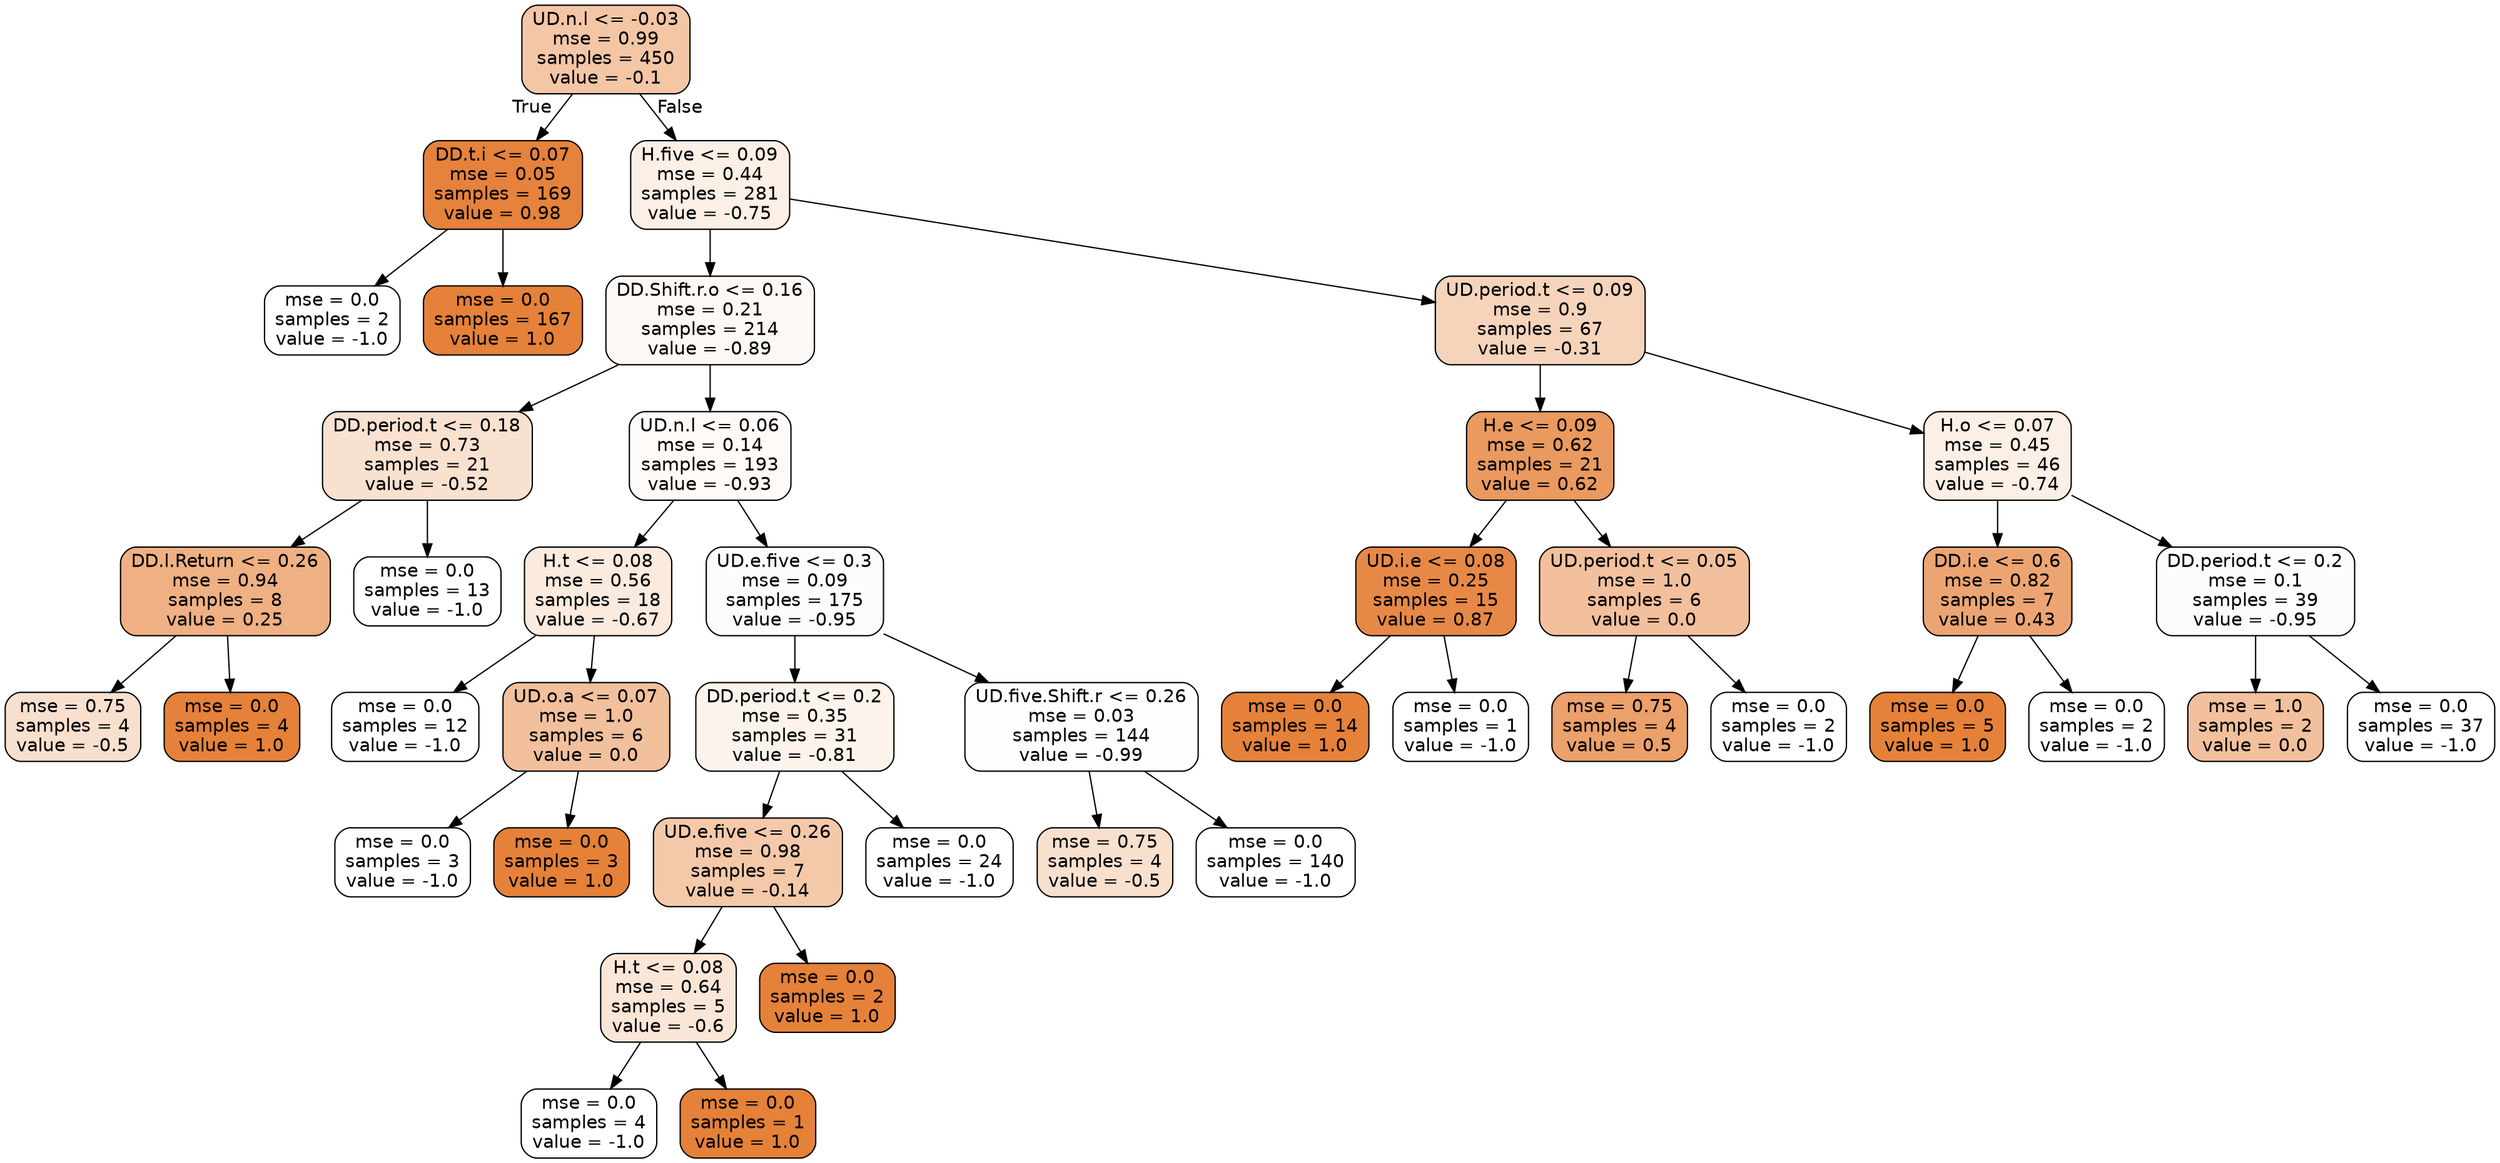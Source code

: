 digraph Tree {
node [shape=box, style="filled, rounded", color="black", fontname=helvetica] ;
edge [fontname=helvetica] ;
0 [label="UD.n.l <= -0.03\nmse = 0.99\nsamples = 450\nvalue = -0.1", fillcolor="#f3c6a6"] ;
1 [label="DD.t.i <= 0.07\nmse = 0.05\nsamples = 169\nvalue = 0.98", fillcolor="#e5823b"] ;
0 -> 1 [labeldistance=2.5, labelangle=45, headlabel="True"] ;
2 [label="mse = 0.0\nsamples = 2\nvalue = -1.0", fillcolor="#ffffff"] ;
1 -> 2 ;
3 [label="mse = 0.0\nsamples = 167\nvalue = 1.0", fillcolor="#e58139"] ;
1 -> 3 ;
4 [label="H.five <= 0.09\nmse = 0.44\nsamples = 281\nvalue = -0.75", fillcolor="#fcefe6"] ;
0 -> 4 [labeldistance=2.5, labelangle=-45, headlabel="False"] ;
5 [label="DD.Shift.r.o <= 0.16\nmse = 0.21\nsamples = 214\nvalue = -0.89", fillcolor="#fef8f4"] ;
4 -> 5 ;
6 [label="DD.period.t <= 0.18\nmse = 0.73\nsamples = 21\nvalue = -0.52", fillcolor="#f9e1d0"] ;
5 -> 6 ;
7 [label="DD.l.Return <= 0.26\nmse = 0.94\nsamples = 8\nvalue = 0.25", fillcolor="#efb083"] ;
6 -> 7 ;
8 [label="mse = 0.75\nsamples = 4\nvalue = -0.5", fillcolor="#f8e0ce"] ;
7 -> 8 ;
9 [label="mse = 0.0\nsamples = 4\nvalue = 1.0", fillcolor="#e58139"] ;
7 -> 9 ;
10 [label="mse = 0.0\nsamples = 13\nvalue = -1.0", fillcolor="#ffffff"] ;
6 -> 10 ;
11 [label="UD.n.l <= 0.06\nmse = 0.14\nsamples = 193\nvalue = -0.93", fillcolor="#fefaf8"] ;
5 -> 11 ;
12 [label="H.t <= 0.08\nmse = 0.56\nsamples = 18\nvalue = -0.67", fillcolor="#fbeade"] ;
11 -> 12 ;
13 [label="mse = 0.0\nsamples = 12\nvalue = -1.0", fillcolor="#ffffff"] ;
12 -> 13 ;
14 [label="UD.o.a <= 0.07\nmse = 1.0\nsamples = 6\nvalue = 0.0", fillcolor="#f2c09c"] ;
12 -> 14 ;
15 [label="mse = 0.0\nsamples = 3\nvalue = -1.0", fillcolor="#ffffff"] ;
14 -> 15 ;
16 [label="mse = 0.0\nsamples = 3\nvalue = 1.0", fillcolor="#e58139"] ;
14 -> 16 ;
17 [label="UD.e.five <= 0.3\nmse = 0.09\nsamples = 175\nvalue = -0.95", fillcolor="#fefcfa"] ;
11 -> 17 ;
18 [label="DD.period.t <= 0.2\nmse = 0.35\nsamples = 31\nvalue = -0.81", fillcolor="#fcf3ec"] ;
17 -> 18 ;
19 [label="UD.e.five <= 0.26\nmse = 0.98\nsamples = 7\nvalue = -0.14", fillcolor="#f4c9aa"] ;
18 -> 19 ;
20 [label="H.t <= 0.08\nmse = 0.64\nsamples = 5\nvalue = -0.6", fillcolor="#fae6d7"] ;
19 -> 20 ;
21 [label="mse = 0.0\nsamples = 4\nvalue = -1.0", fillcolor="#ffffff"] ;
20 -> 21 ;
22 [label="mse = 0.0\nsamples = 1\nvalue = 1.0", fillcolor="#e58139"] ;
20 -> 22 ;
23 [label="mse = 0.0\nsamples = 2\nvalue = 1.0", fillcolor="#e58139"] ;
19 -> 23 ;
24 [label="mse = 0.0\nsamples = 24\nvalue = -1.0", fillcolor="#ffffff"] ;
18 -> 24 ;
25 [label="UD.five.Shift.r <= 0.26\nmse = 0.03\nsamples = 144\nvalue = -0.99", fillcolor="#fffefe"] ;
17 -> 25 ;
26 [label="mse = 0.75\nsamples = 4\nvalue = -0.5", fillcolor="#f8e0ce"] ;
25 -> 26 ;
27 [label="mse = 0.0\nsamples = 140\nvalue = -1.0", fillcolor="#ffffff"] ;
25 -> 27 ;
28 [label="UD.period.t <= 0.09\nmse = 0.9\nsamples = 67\nvalue = -0.31", fillcolor="#f6d4bb"] ;
4 -> 28 ;
29 [label="H.e <= 0.09\nmse = 0.62\nsamples = 21\nvalue = 0.62", fillcolor="#ea995f"] ;
28 -> 29 ;
30 [label="UD.i.e <= 0.08\nmse = 0.25\nsamples = 15\nvalue = 0.87", fillcolor="#e78946"] ;
29 -> 30 ;
31 [label="mse = 0.0\nsamples = 14\nvalue = 1.0", fillcolor="#e58139"] ;
30 -> 31 ;
32 [label="mse = 0.0\nsamples = 1\nvalue = -1.0", fillcolor="#ffffff"] ;
30 -> 32 ;
33 [label="UD.period.t <= 0.05\nmse = 1.0\nsamples = 6\nvalue = 0.0", fillcolor="#f2c09c"] ;
29 -> 33 ;
34 [label="mse = 0.75\nsamples = 4\nvalue = 0.5", fillcolor="#eca06a"] ;
33 -> 34 ;
35 [label="mse = 0.0\nsamples = 2\nvalue = -1.0", fillcolor="#ffffff"] ;
33 -> 35 ;
36 [label="H.o <= 0.07\nmse = 0.45\nsamples = 46\nvalue = -0.74", fillcolor="#fcefe5"] ;
28 -> 36 ;
37 [label="DD.i.e <= 0.6\nmse = 0.82\nsamples = 7\nvalue = 0.43", fillcolor="#eca572"] ;
36 -> 37 ;
38 [label="mse = 0.0\nsamples = 5\nvalue = 1.0", fillcolor="#e58139"] ;
37 -> 38 ;
39 [label="mse = 0.0\nsamples = 2\nvalue = -1.0", fillcolor="#ffffff"] ;
37 -> 39 ;
40 [label="DD.period.t <= 0.2\nmse = 0.1\nsamples = 39\nvalue = -0.95", fillcolor="#fefcfa"] ;
36 -> 40 ;
41 [label="mse = 1.0\nsamples = 2\nvalue = 0.0", fillcolor="#f2c09c"] ;
40 -> 41 ;
42 [label="mse = 0.0\nsamples = 37\nvalue = -1.0", fillcolor="#ffffff"] ;
40 -> 42 ;
}